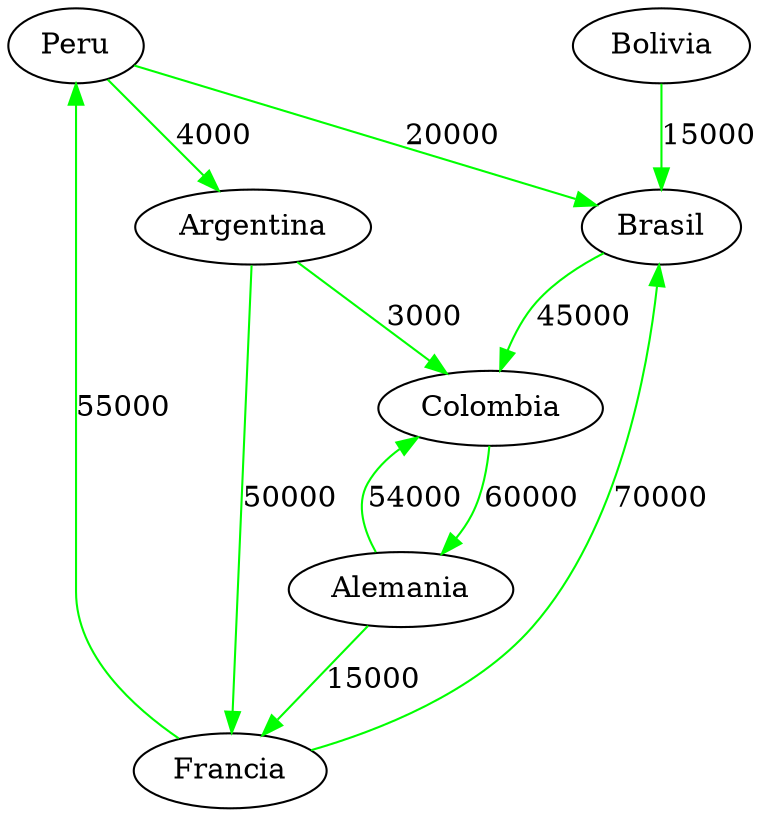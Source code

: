 digraph Grafo {
Peru[label="Peru"]
Francia[label="Francia"]
Colombia[label="Colombia"]
Brasil[label="Brasil"]
Bolivia[label="Bolivia"]
Argentina[label="Argentina"]
Alemania[label="Alemania"]
 Peru -> Argentina[label="4000",weight="4000" color="green"]
 Peru -> Brasil[label="20000",weight="20000" color="green"]
 Francia -> Peru[label="55000",weight="55000" color="green"]
 Francia -> Brasil[label="70000",weight="70000" color="green"]
 Colombia -> Alemania[label="60000",weight="60000" color="green"]
 Brasil -> Colombia[label="45000",weight="45000" color="green"]
 Bolivia -> Brasil[label="15000",weight="15000" color="green"]
 Argentina -> Colombia[label="3000",weight="3000" color="green"]
 Argentina -> Francia[label="50000",weight="50000" color="green"]
 Alemania -> Francia[label="15000",weight="15000" color="green"]
 Alemania -> Colombia[label="54000",weight="54000" color="green"]
}
